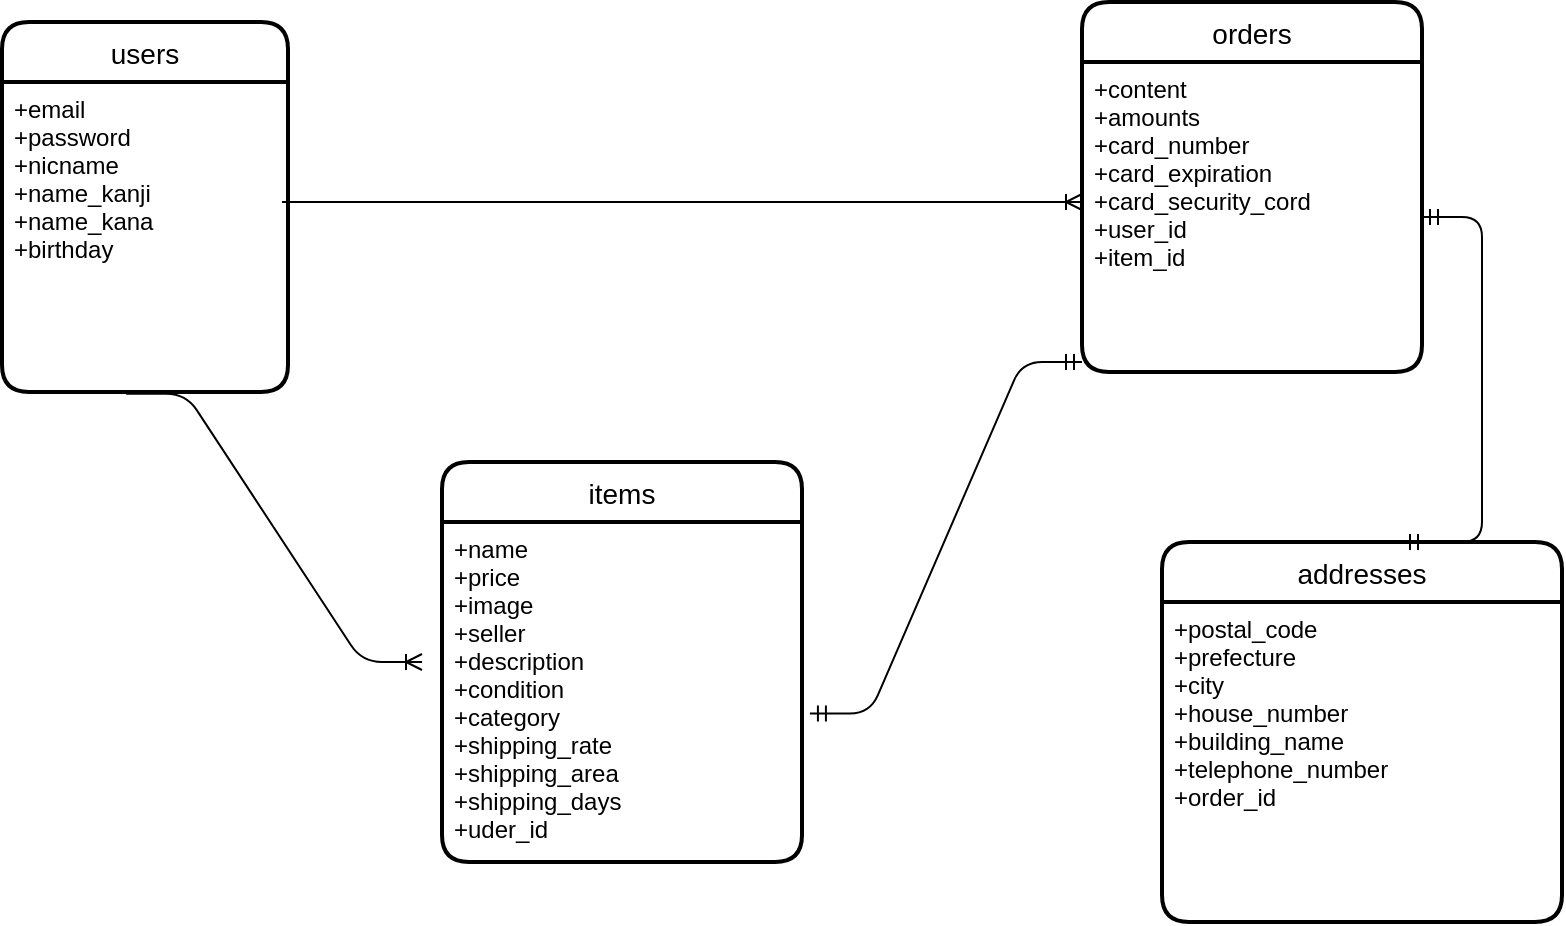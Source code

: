 <mxfile>
    <diagram id="ArSRhQ10n9mK-_H3cfkj" name="ページ1">
        <mxGraphModel dx="1570" dy="1704" grid="1" gridSize="10" guides="1" tooltips="1" connect="1" arrows="1" fold="1" page="1" pageScale="1" pageWidth="827" pageHeight="1169" math="0" shadow="0">
            <root>
                <mxCell id="0"/>
                <mxCell id="1" parent="0"/>
                <mxCell id="47" value="items" style="swimlane;childLayout=stackLayout;horizontal=1;startSize=30;horizontalStack=0;rounded=1;fontSize=14;fontStyle=0;strokeWidth=2;resizeParent=0;resizeLast=1;shadow=0;dashed=0;align=center;" parent="1" vertex="1">
                    <mxGeometry x="-430" y="230" width="180" height="200" as="geometry"/>
                </mxCell>
                <mxCell id="48" value="+name&#10;+price&#10;+image&#10;+seller&#10;+description&#10;+condition&#10;+category&#10;+shipping_rate&#10;+shipping_area&#10;+shipping_days&#10;+uder_id" style="align=left;strokeColor=none;fillColor=none;spacingLeft=4;fontSize=12;verticalAlign=top;resizable=0;rotatable=0;part=1;" parent="47" vertex="1">
                    <mxGeometry y="30" width="180" height="170" as="geometry"/>
                </mxCell>
                <mxCell id="49" value="users" style="swimlane;childLayout=stackLayout;horizontal=1;startSize=30;horizontalStack=0;rounded=1;fontSize=14;fontStyle=0;strokeWidth=2;resizeParent=0;resizeLast=1;shadow=0;dashed=0;align=center;" parent="1" vertex="1">
                    <mxGeometry x="-650" y="10" width="143" height="185" as="geometry">
                        <mxRectangle x="-510" y="50" width="70" height="30" as="alternateBounds"/>
                    </mxGeometry>
                </mxCell>
                <mxCell id="50" value="+email&#10;+password&#10;+nicname&#10;+name_kanji&#10;+name_kana&#10;+birthday" style="align=left;strokeColor=none;fillColor=none;spacingLeft=4;fontSize=12;verticalAlign=top;resizable=0;rotatable=0;part=1;" parent="49" vertex="1">
                    <mxGeometry y="30" width="143" height="155" as="geometry"/>
                </mxCell>
                <mxCell id="51" value="orders" style="swimlane;childLayout=stackLayout;horizontal=1;startSize=30;horizontalStack=0;rounded=1;fontSize=14;fontStyle=0;strokeWidth=2;resizeParent=0;resizeLast=1;shadow=0;dashed=0;align=center;" parent="1" vertex="1">
                    <mxGeometry x="-110" width="170" height="185" as="geometry"/>
                </mxCell>
                <mxCell id="52" value="+content&#10;+amounts&#10;+card_number&#10;+card_expiration&#10;+card_security_cord&#10;+user_id&#10;+item_id&#10;" style="align=left;strokeColor=none;fillColor=none;spacingLeft=4;fontSize=12;verticalAlign=top;resizable=0;rotatable=0;part=1;" parent="51" vertex="1">
                    <mxGeometry y="30" width="170" height="155" as="geometry"/>
                </mxCell>
                <mxCell id="59" value="addresses" style="swimlane;childLayout=stackLayout;horizontal=1;startSize=30;horizontalStack=0;rounded=1;fontSize=14;fontStyle=0;strokeWidth=2;resizeParent=0;resizeLast=1;shadow=0;dashed=0;align=center;" parent="1" vertex="1">
                    <mxGeometry x="-70" y="270" width="200" height="190" as="geometry"/>
                </mxCell>
                <mxCell id="60" value="+postal_code&#10;+prefecture&#10;+city&#10;+house_number&#10;+building_name&#10;+telephone_number&#10;+order_id" style="align=left;strokeColor=none;fillColor=none;spacingLeft=4;fontSize=12;verticalAlign=top;resizable=0;rotatable=0;part=1;" parent="59" vertex="1">
                    <mxGeometry y="30" width="200" height="160" as="geometry"/>
                </mxCell>
                <mxCell id="76" value="" style="edgeStyle=entityRelationEdgeStyle;fontSize=12;html=1;endArrow=ERoneToMany;" parent="1" edge="1">
                    <mxGeometry width="100" height="100" relative="1" as="geometry">
                        <mxPoint x="-510" y="100" as="sourcePoint"/>
                        <mxPoint x="-110" y="100" as="targetPoint"/>
                    </mxGeometry>
                </mxCell>
                <mxCell id="77" value="" style="edgeStyle=entityRelationEdgeStyle;fontSize=12;html=1;endArrow=ERoneToMany;exitX=0.434;exitY=1.006;exitDx=0;exitDy=0;exitPerimeter=0;" parent="1" source="50" edge="1">
                    <mxGeometry width="100" height="100" relative="1" as="geometry">
                        <mxPoint x="-607" y="390" as="sourcePoint"/>
                        <mxPoint x="-440" y="330" as="targetPoint"/>
                    </mxGeometry>
                </mxCell>
                <mxCell id="79" value="" style="edgeStyle=entityRelationEdgeStyle;fontSize=12;html=1;endArrow=ERmandOne;startArrow=ERmandOne;exitX=1.022;exitY=0.563;exitDx=0;exitDy=0;exitPerimeter=0;" parent="1" source="48" edge="1">
                    <mxGeometry width="100" height="100" relative="1" as="geometry">
                        <mxPoint x="-210" y="280" as="sourcePoint"/>
                        <mxPoint x="-110" y="180" as="targetPoint"/>
                    </mxGeometry>
                </mxCell>
                <mxCell id="81" value="" style="edgeStyle=entityRelationEdgeStyle;fontSize=12;html=1;endArrow=ERmandOne;startArrow=ERmandOne;" parent="1" target="52" edge="1">
                    <mxGeometry width="100" height="100" relative="1" as="geometry">
                        <mxPoint x="50" y="270" as="sourcePoint"/>
                        <mxPoint x="50" y="185" as="targetPoint"/>
                    </mxGeometry>
                </mxCell>
            </root>
        </mxGraphModel>
    </diagram>
</mxfile>